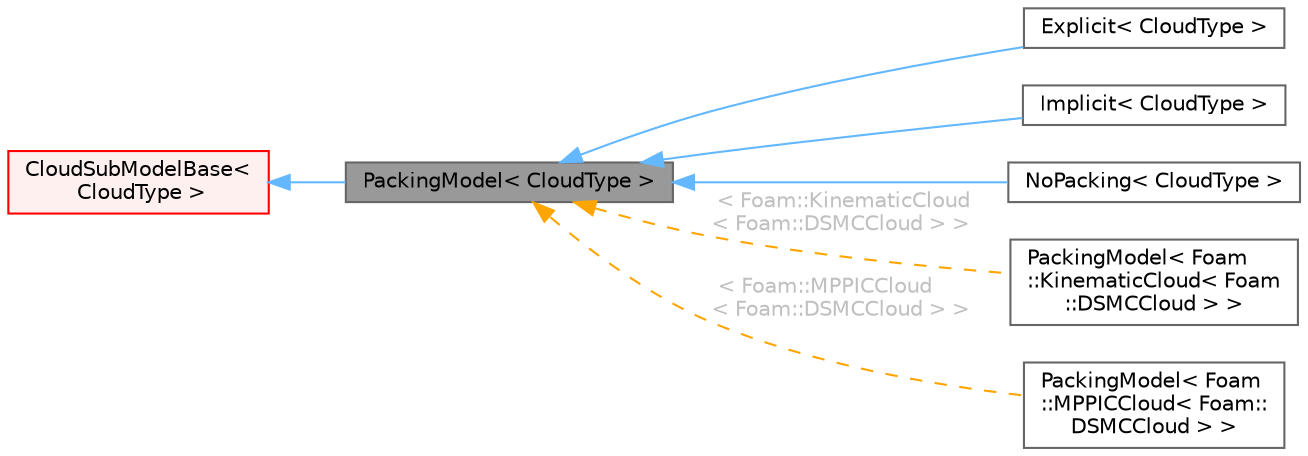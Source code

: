 digraph "PackingModel&lt; CloudType &gt;"
{
 // LATEX_PDF_SIZE
  bgcolor="transparent";
  edge [fontname=Helvetica,fontsize=10,labelfontname=Helvetica,labelfontsize=10];
  node [fontname=Helvetica,fontsize=10,shape=box,height=0.2,width=0.4];
  rankdir="LR";
  Node1 [id="Node000001",label="PackingModel\< CloudType \>",height=0.2,width=0.4,color="gray40", fillcolor="grey60", style="filled", fontcolor="black",tooltip="Base class for packing models."];
  Node2 -> Node1 [id="edge1_Node000001_Node000002",dir="back",color="steelblue1",style="solid",tooltip=" "];
  Node2 [id="Node000002",label="CloudSubModelBase\<\l CloudType \>",height=0.2,width=0.4,color="red", fillcolor="#FFF0F0", style="filled",URL="$classFoam_1_1CloudSubModelBase.html",tooltip="Base class for cloud sub-models."];
  Node1 -> Node4 [id="edge2_Node000001_Node000004",dir="back",color="steelblue1",style="solid",tooltip=" "];
  Node4 [id="Node000004",label="Explicit\< CloudType \>",height=0.2,width=0.4,color="gray40", fillcolor="white", style="filled",URL="$classFoam_1_1PackingModels_1_1Explicit.html",tooltip="Explicit model for applying an inter-particle stress to the particles."];
  Node1 -> Node5 [id="edge3_Node000001_Node000005",dir="back",color="steelblue1",style="solid",tooltip=" "];
  Node5 [id="Node000005",label="Implicit\< CloudType \>",height=0.2,width=0.4,color="gray40", fillcolor="white", style="filled",URL="$classFoam_1_1PackingModels_1_1Implicit.html",tooltip="Implicit model for applying an inter-particle stress to the particles."];
  Node1 -> Node6 [id="edge4_Node000001_Node000006",dir="back",color="steelblue1",style="solid",tooltip=" "];
  Node6 [id="Node000006",label="NoPacking\< CloudType \>",height=0.2,width=0.4,color="gray40", fillcolor="white", style="filled",URL="$classFoam_1_1PackingModels_1_1NoPacking.html",tooltip=" "];
  Node1 -> Node7 [id="edge5_Node000001_Node000007",dir="back",color="orange",style="dashed",tooltip=" ",label=" \< Foam::KinematicCloud\l\< Foam::DSMCCloud \> \>",fontcolor="grey" ];
  Node7 [id="Node000007",label="PackingModel\< Foam\l::KinematicCloud\< Foam\l::DSMCCloud \> \>",height=0.2,width=0.4,color="gray40", fillcolor="white", style="filled",URL="$classFoam_1_1PackingModel.html",tooltip=" "];
  Node1 -> Node8 [id="edge6_Node000001_Node000008",dir="back",color="orange",style="dashed",tooltip=" ",label=" \< Foam::MPPICCloud\l\< Foam::DSMCCloud \> \>",fontcolor="grey" ];
  Node8 [id="Node000008",label="PackingModel\< Foam\l::MPPICCloud\< Foam::\lDSMCCloud \> \>",height=0.2,width=0.4,color="gray40", fillcolor="white", style="filled",URL="$classFoam_1_1PackingModel.html",tooltip=" "];
}

